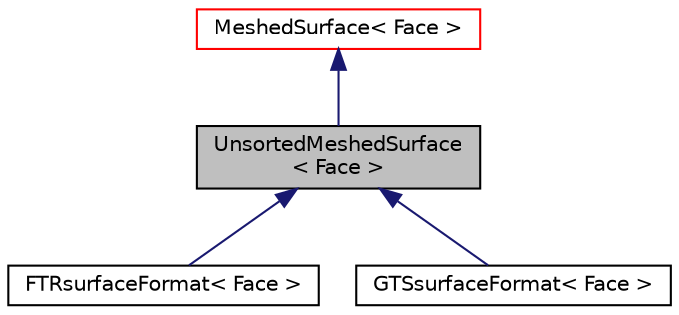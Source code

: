 digraph "UnsortedMeshedSurface&lt; Face &gt;"
{
  bgcolor="transparent";
  edge [fontname="Helvetica",fontsize="10",labelfontname="Helvetica",labelfontsize="10"];
  node [fontname="Helvetica",fontsize="10",shape=record];
  Node1 [label="UnsortedMeshedSurface\l\< Face \>",height=0.2,width=0.4,color="black", fillcolor="grey75", style="filled", fontcolor="black"];
  Node2 -> Node1 [dir="back",color="midnightblue",fontsize="10",style="solid",fontname="Helvetica"];
  Node2 [label="MeshedSurface\< Face \>",height=0.2,width=0.4,color="red",URL="$a01497.html",tooltip="A surface geometry mesh with zone information, not to be confused with the similarly named surfaceMes..."];
  Node1 -> Node3 [dir="back",color="midnightblue",fontsize="10",style="solid",fontname="Helvetica"];
  Node3 [label="FTRsurfaceFormat\< Face \>",height=0.2,width=0.4,color="black",URL="$a00876.html",tooltip="Reading of the (now deprecated and infrequently used) Foam Trisurface Format. "];
  Node1 -> Node4 [dir="back",color="midnightblue",fontsize="10",style="solid",fontname="Helvetica"];
  Node4 [label="GTSsurfaceFormat\< Face \>",height=0.2,width=0.4,color="black",URL="$a00971.html",tooltip="Provide a means of reading/writing GTS format. The output is never sorted by zone and is only written..."];
}

